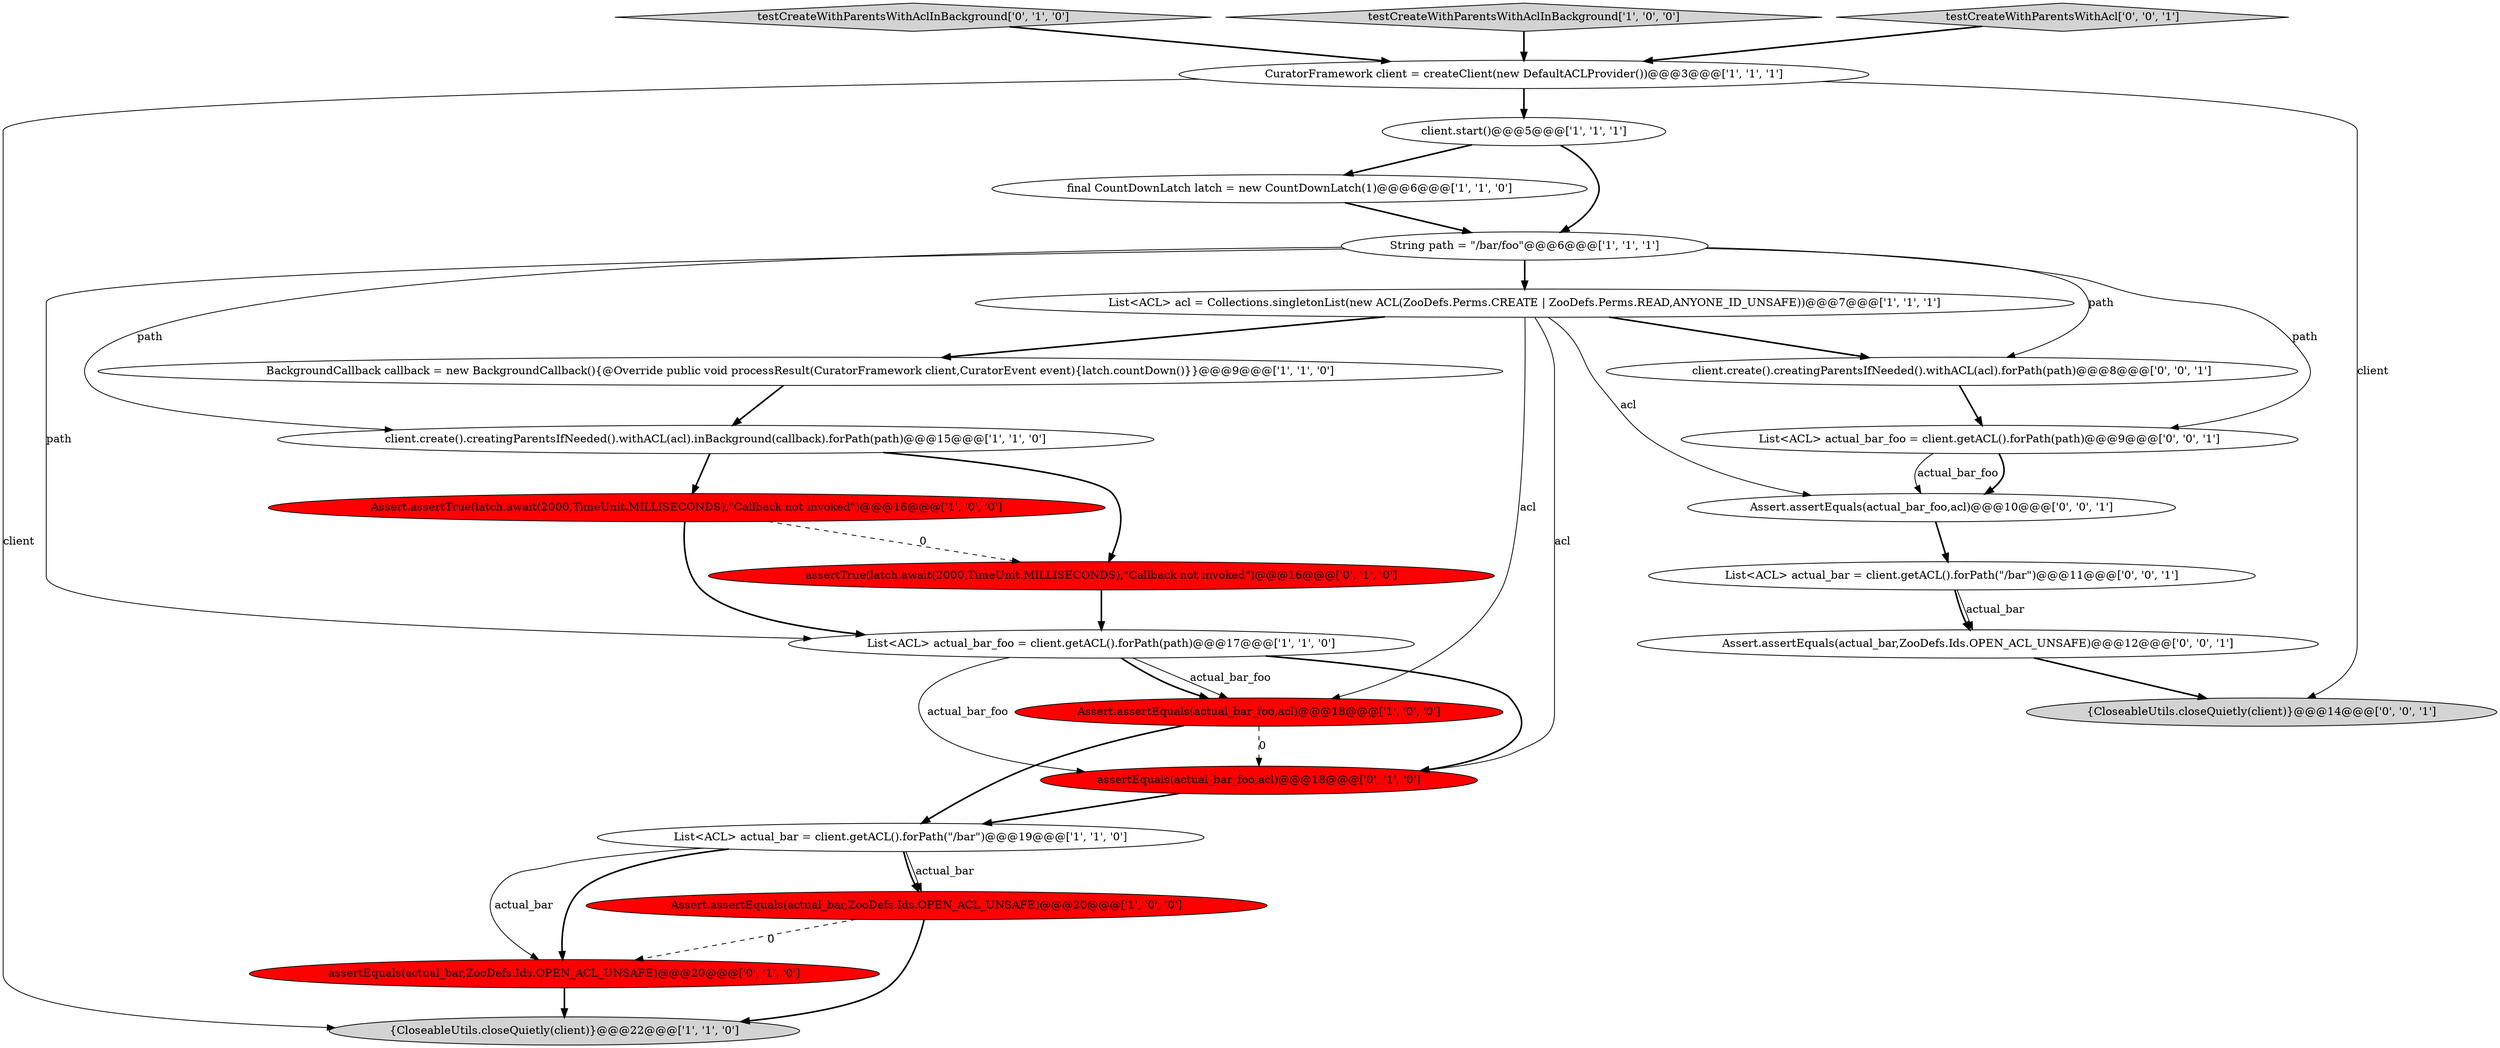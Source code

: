 digraph {
6 [style = filled, label = "final CountDownLatch latch = new CountDownLatch(1)@@@6@@@['1', '1', '0']", fillcolor = white, shape = ellipse image = "AAA0AAABBB1BBB"];
16 [style = filled, label = "testCreateWithParentsWithAclInBackground['0', '1', '0']", fillcolor = lightgray, shape = diamond image = "AAA0AAABBB2BBB"];
1 [style = filled, label = "List<ACL> actual_bar = client.getACL().forPath(\"/bar\")@@@19@@@['1', '1', '0']", fillcolor = white, shape = ellipse image = "AAA0AAABBB1BBB"];
12 [style = filled, label = "testCreateWithParentsWithAclInBackground['1', '0', '0']", fillcolor = lightgray, shape = diamond image = "AAA0AAABBB1BBB"];
21 [style = filled, label = "List<ACL> actual_bar_foo = client.getACL().forPath(path)@@@9@@@['0', '0', '1']", fillcolor = white, shape = ellipse image = "AAA0AAABBB3BBB"];
7 [style = filled, label = "String path = \"/bar/foo\"@@@6@@@['1', '1', '1']", fillcolor = white, shape = ellipse image = "AAA0AAABBB1BBB"];
20 [style = filled, label = "{CloseableUtils.closeQuietly(client)}@@@14@@@['0', '0', '1']", fillcolor = lightgray, shape = ellipse image = "AAA0AAABBB3BBB"];
10 [style = filled, label = "Assert.assertTrue(latch.await(2000,TimeUnit.MILLISECONDS),\"Callback not invoked\")@@@16@@@['1', '0', '0']", fillcolor = red, shape = ellipse image = "AAA1AAABBB1BBB"];
19 [style = filled, label = "client.create().creatingParentsIfNeeded().withACL(acl).forPath(path)@@@8@@@['0', '0', '1']", fillcolor = white, shape = ellipse image = "AAA0AAABBB3BBB"];
18 [style = filled, label = "Assert.assertEquals(actual_bar_foo,acl)@@@10@@@['0', '0', '1']", fillcolor = white, shape = ellipse image = "AAA0AAABBB3BBB"];
8 [style = filled, label = "CuratorFramework client = createClient(new DefaultACLProvider())@@@3@@@['1', '1', '1']", fillcolor = white, shape = ellipse image = "AAA0AAABBB1BBB"];
2 [style = filled, label = "List<ACL> actual_bar_foo = client.getACL().forPath(path)@@@17@@@['1', '1', '0']", fillcolor = white, shape = ellipse image = "AAA0AAABBB1BBB"];
24 [style = filled, label = "Assert.assertEquals(actual_bar,ZooDefs.Ids.OPEN_ACL_UNSAFE)@@@12@@@['0', '0', '1']", fillcolor = white, shape = ellipse image = "AAA0AAABBB3BBB"];
3 [style = filled, label = "client.create().creatingParentsIfNeeded().withACL(acl).inBackground(callback).forPath(path)@@@15@@@['1', '1', '0']", fillcolor = white, shape = ellipse image = "AAA0AAABBB1BBB"];
14 [style = filled, label = "assertTrue(latch.await(2000,TimeUnit.MILLISECONDS),\"Callback not invoked\")@@@16@@@['0', '1', '0']", fillcolor = red, shape = ellipse image = "AAA1AAABBB2BBB"];
17 [style = filled, label = "assertEquals(actual_bar,ZooDefs.Ids.OPEN_ACL_UNSAFE)@@@20@@@['0', '1', '0']", fillcolor = red, shape = ellipse image = "AAA1AAABBB2BBB"];
23 [style = filled, label = "testCreateWithParentsWithAcl['0', '0', '1']", fillcolor = lightgray, shape = diamond image = "AAA0AAABBB3BBB"];
15 [style = filled, label = "assertEquals(actual_bar_foo,acl)@@@18@@@['0', '1', '0']", fillcolor = red, shape = ellipse image = "AAA1AAABBB2BBB"];
4 [style = filled, label = "{CloseableUtils.closeQuietly(client)}@@@22@@@['1', '1', '0']", fillcolor = lightgray, shape = ellipse image = "AAA0AAABBB1BBB"];
11 [style = filled, label = "Assert.assertEquals(actual_bar_foo,acl)@@@18@@@['1', '0', '0']", fillcolor = red, shape = ellipse image = "AAA1AAABBB1BBB"];
5 [style = filled, label = "Assert.assertEquals(actual_bar,ZooDefs.Ids.OPEN_ACL_UNSAFE)@@@20@@@['1', '0', '0']", fillcolor = red, shape = ellipse image = "AAA1AAABBB1BBB"];
9 [style = filled, label = "List<ACL> acl = Collections.singletonList(new ACL(ZooDefs.Perms.CREATE | ZooDefs.Perms.READ,ANYONE_ID_UNSAFE))@@@7@@@['1', '1', '1']", fillcolor = white, shape = ellipse image = "AAA0AAABBB1BBB"];
13 [style = filled, label = "BackgroundCallback callback = new BackgroundCallback(){@Override public void processResult(CuratorFramework client,CuratorEvent event){latch.countDown()}}@@@9@@@['1', '1', '0']", fillcolor = white, shape = ellipse image = "AAA0AAABBB1BBB"];
0 [style = filled, label = "client.start()@@@5@@@['1', '1', '1']", fillcolor = white, shape = ellipse image = "AAA0AAABBB1BBB"];
22 [style = filled, label = "List<ACL> actual_bar = client.getACL().forPath(\"/bar\")@@@11@@@['0', '0', '1']", fillcolor = white, shape = ellipse image = "AAA0AAABBB3BBB"];
1->5 [style = bold, label=""];
22->24 [style = solid, label="actual_bar"];
8->20 [style = solid, label="client"];
16->8 [style = bold, label=""];
7->19 [style = solid, label="path"];
0->6 [style = bold, label=""];
11->1 [style = bold, label=""];
11->15 [style = dashed, label="0"];
3->14 [style = bold, label=""];
2->11 [style = solid, label="actual_bar_foo"];
1->5 [style = solid, label="actual_bar"];
7->3 [style = solid, label="path"];
23->8 [style = bold, label=""];
2->15 [style = solid, label="actual_bar_foo"];
21->18 [style = bold, label=""];
21->18 [style = solid, label="actual_bar_foo"];
1->17 [style = solid, label="actual_bar"];
1->17 [style = bold, label=""];
0->7 [style = bold, label=""];
24->20 [style = bold, label=""];
8->0 [style = bold, label=""];
7->9 [style = bold, label=""];
9->11 [style = solid, label="acl"];
3->10 [style = bold, label=""];
18->22 [style = bold, label=""];
5->17 [style = dashed, label="0"];
13->3 [style = bold, label=""];
9->18 [style = solid, label="acl"];
12->8 [style = bold, label=""];
8->4 [style = solid, label="client"];
5->4 [style = bold, label=""];
2->15 [style = bold, label=""];
7->2 [style = solid, label="path"];
9->19 [style = bold, label=""];
10->2 [style = bold, label=""];
14->2 [style = bold, label=""];
22->24 [style = bold, label=""];
7->21 [style = solid, label="path"];
9->15 [style = solid, label="acl"];
6->7 [style = bold, label=""];
2->11 [style = bold, label=""];
17->4 [style = bold, label=""];
10->14 [style = dashed, label="0"];
9->13 [style = bold, label=""];
15->1 [style = bold, label=""];
19->21 [style = bold, label=""];
}
